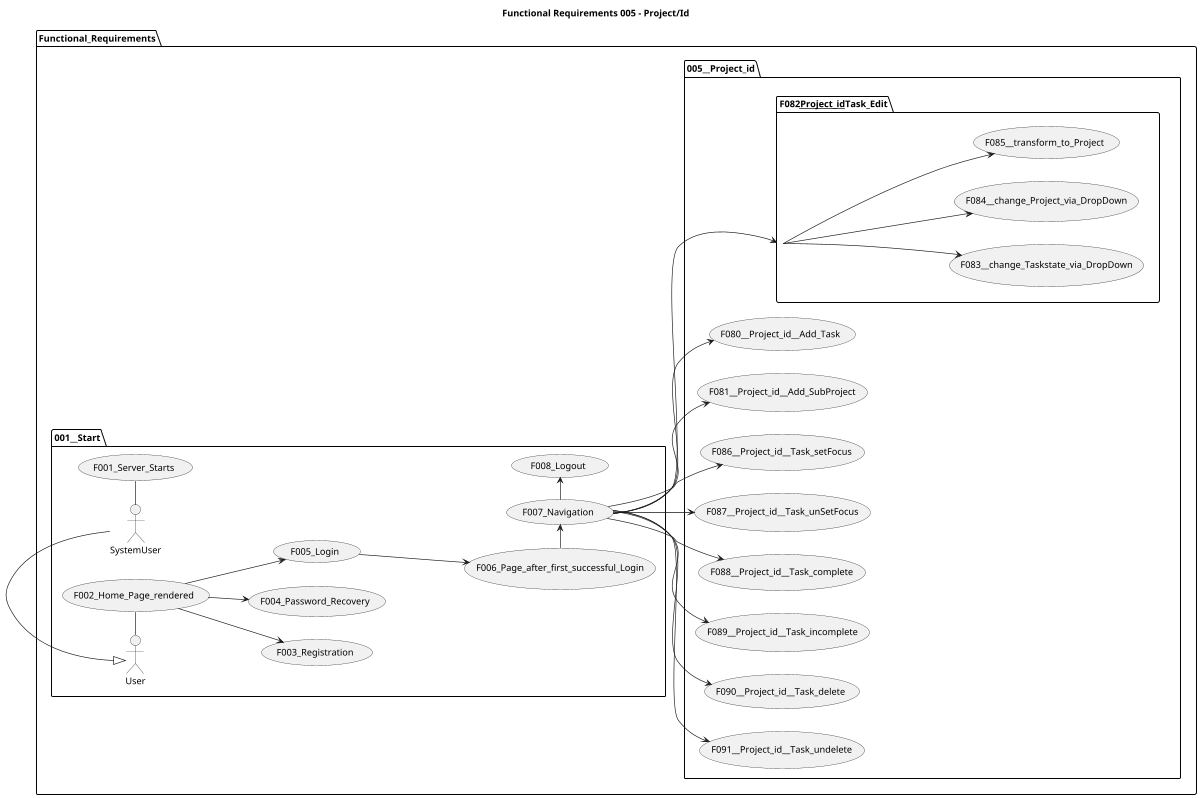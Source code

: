 @startuml

title Functional Requirements 005 - Project/Id

left to right direction
'top to bottom direction

'https://plantuml.com/use-case-diagram

scale 1200 width

package Functional_Requirements {

  package 001__Start {
    SystemUser - (F001_Server_Starts)
    User - (F002_Home_Page_rendered)
    (F002_Home_Page_rendered) --> (F003_Registration)
    (F002_Home_Page_rendered) --> (F004_Password_Recovery)
    (F002_Home_Page_rendered) --> (F005_Login)
    (F005_Login) ---> (F006_Page_after_first_successful_Login)
    (F006_Page_after_first_successful_Login) -> (F007_Navigation)
    (F007_Navigation) -> (F008_Logout)

    User <|- SystemUser
  }

  package 005__Project_id {
    (F007_Navigation) --> (F080__Project_id__Add_Task)
    (F007_Navigation) --> (F081__Project_id__Add_SubProject)
    (F007_Navigation) --> (F082__Project_id__Task_Edit)
    package F082__Project_id__Task_Edit {
      (F082__Project_id__Task_Edit) ---> (F083__change_Taskstate_via_DropDown)
      (F082__Project_id__Task_Edit) ---> (F084__change_Project_via_DropDown)
      (F082__Project_id__Task_Edit) ---> (F085__transform_to_Project)
    }
    (F007_Navigation) --> (F086__Project_id__Task_setFocus)
    (F007_Navigation) --> (F087__Project_id__Task_unSetFocus)
    (F007_Navigation) --> (F088__Project_id__Task_complete)
    (F007_Navigation) --> (F089__Project_id__Task_incomplete)
    (F007_Navigation) --> (F090__Project_id__Task_delete)
    (F007_Navigation) --> (F091__Project_id__Task_undelete)
  }

}
@enduml
